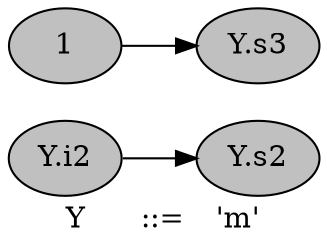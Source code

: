 digraph G {
graph [
label="Y	::=	'm'", rankdir="LR", ratio="compress"];
node [
color="black", fillcolor="gray", shape="ellipse", style="filled"];
0[label="Y.s2"];
1[label="Y.i2"];
2[label="Y.s3"];
3[label="1"];
1->0 ;
3->2 ;
}
